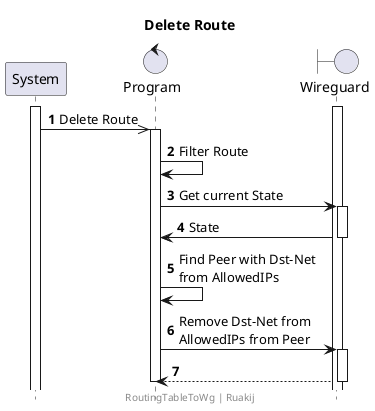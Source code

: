 @startuml
autonumber
hide footbox

footer "RoutingTableToWg | Ruakij"

title "Delete Route"

participant System
control Program
boundary Wireguard

System ++
Wireguard ++
System ->> Program ++ : Delete Route
Program -> Program : Filter Route

Program -> Wireguard ++ : Get current State
Wireguard -> Program -- : State

Program -> Program : Find Peer with Dst-Net\nfrom AllowedIPs

Program -> Wireguard ++ : Remove Dst-Net from\nAllowedIPs from Peer
Wireguard --> Program --

Program --

@enduml
